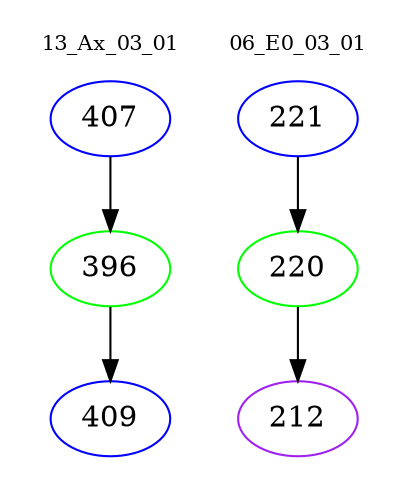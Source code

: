 digraph{
subgraph cluster_0 {
color = white
label = "13_Ax_03_01";
fontsize=10;
T0_407 [label="407", color="blue"]
T0_407 -> T0_396 [color="black"]
T0_396 [label="396", color="green"]
T0_396 -> T0_409 [color="black"]
T0_409 [label="409", color="blue"]
}
subgraph cluster_1 {
color = white
label = "06_E0_03_01";
fontsize=10;
T1_221 [label="221", color="blue"]
T1_221 -> T1_220 [color="black"]
T1_220 [label="220", color="green"]
T1_220 -> T1_212 [color="black"]
T1_212 [label="212", color="purple"]
}
}
